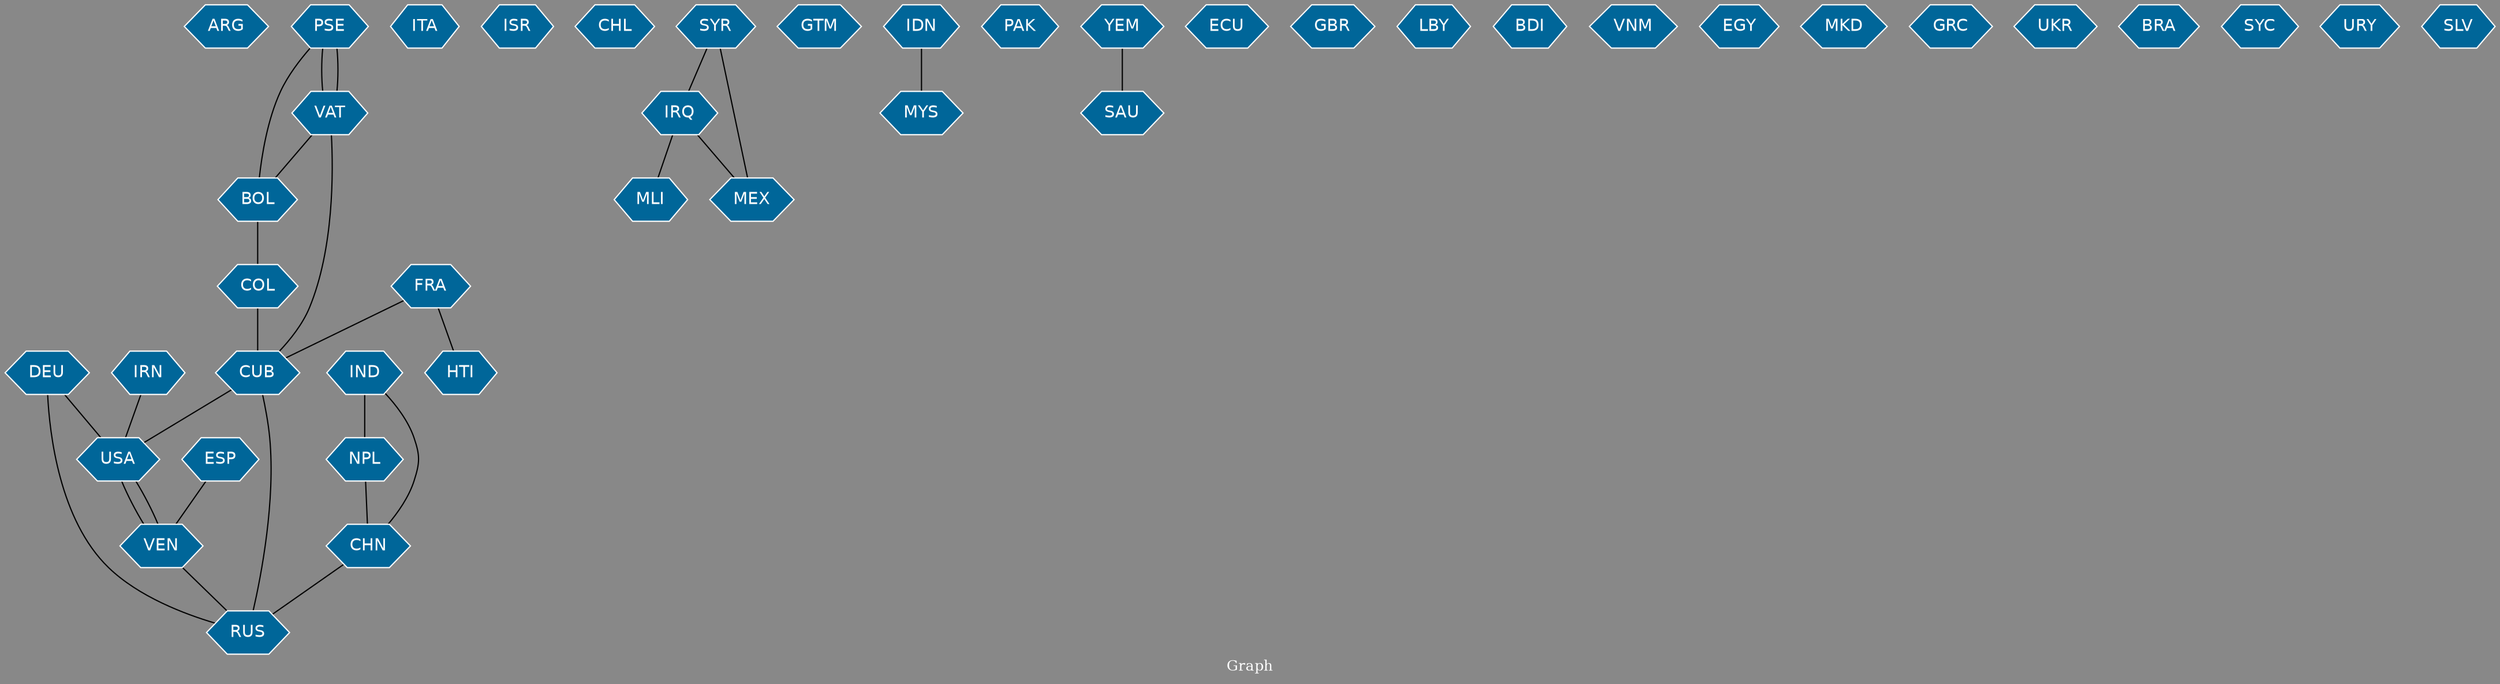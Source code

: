 // Countries together in item graph
graph {
	graph [bgcolor="#888888" fontcolor=white fontsize=12 label="Graph" outputorder=edgesfirst overlap=prism]
	node [color=white fillcolor="#006699" fontcolor=white fontname=Helvetica shape=hexagon style=filled]
	edge [arrowhead=open color=black fontcolor=white fontname=Courier fontsize=12]
		ARG [label=ARG]
		CUB [label=CUB]
		COL [label=COL]
		RUS [label=RUS]
		NPL [label=NPL]
		ITA [label=ITA]
		FRA [label=FRA]
		VEN [label=VEN]
		USA [label=USA]
		ISR [label=ISR]
		CHL [label=CHL]
		IRQ [label=IRQ]
		MLI [label=MLI]
		GTM [label=GTM]
		IDN [label=IDN]
		DEU [label=DEU]
		MYS [label=MYS]
		PAK [label=PAK]
		SYR [label=SYR]
		ESP [label=ESP]
		SAU [label=SAU]
		ECU [label=ECU]
		GBR [label=GBR]
		YEM [label=YEM]
		LBY [label=LBY]
		IRN [label=IRN]
		BDI [label=BDI]
		VNM [label=VNM]
		PSE [label=PSE]
		EGY [label=EGY]
		MKD [label=MKD]
		VAT [label=VAT]
		IND [label=IND]
		CHN [label=CHN]
		HTI [label=HTI]
		BOL [label=BOL]
		GRC [label=GRC]
		MEX [label=MEX]
		UKR [label=UKR]
		BRA [label=BRA]
		SYC [label=SYC]
		URY [label=URY]
		SLV [label=SLV]
			SYR -- IRQ [weight=1]
			VAT -- BOL [weight=1]
			COL -- CUB [weight=2]
			BOL -- COL [weight=1]
			IDN -- MYS [weight=1]
			ESP -- VEN [weight=1]
			IRQ -- MEX [weight=1]
			IRQ -- MLI [weight=1]
			DEU -- RUS [weight=1]
			FRA -- HTI [weight=1]
			CHN -- RUS [weight=1]
			VAT -- PSE [weight=1]
			SYR -- MEX [weight=1]
			PSE -- VAT [weight=1]
			NPL -- CHN [weight=1]
			VEN -- RUS [weight=1]
			IND -- CHN [weight=1]
			USA -- VEN [weight=1]
			IRN -- USA [weight=1]
			CUB -- USA [weight=2]
			DEU -- USA [weight=2]
			VAT -- CUB [weight=1]
			PSE -- BOL [weight=1]
			FRA -- CUB [weight=1]
			VEN -- USA [weight=1]
			IND -- NPL [weight=1]
			RUS -- CUB [weight=1]
			YEM -- SAU [weight=1]
}